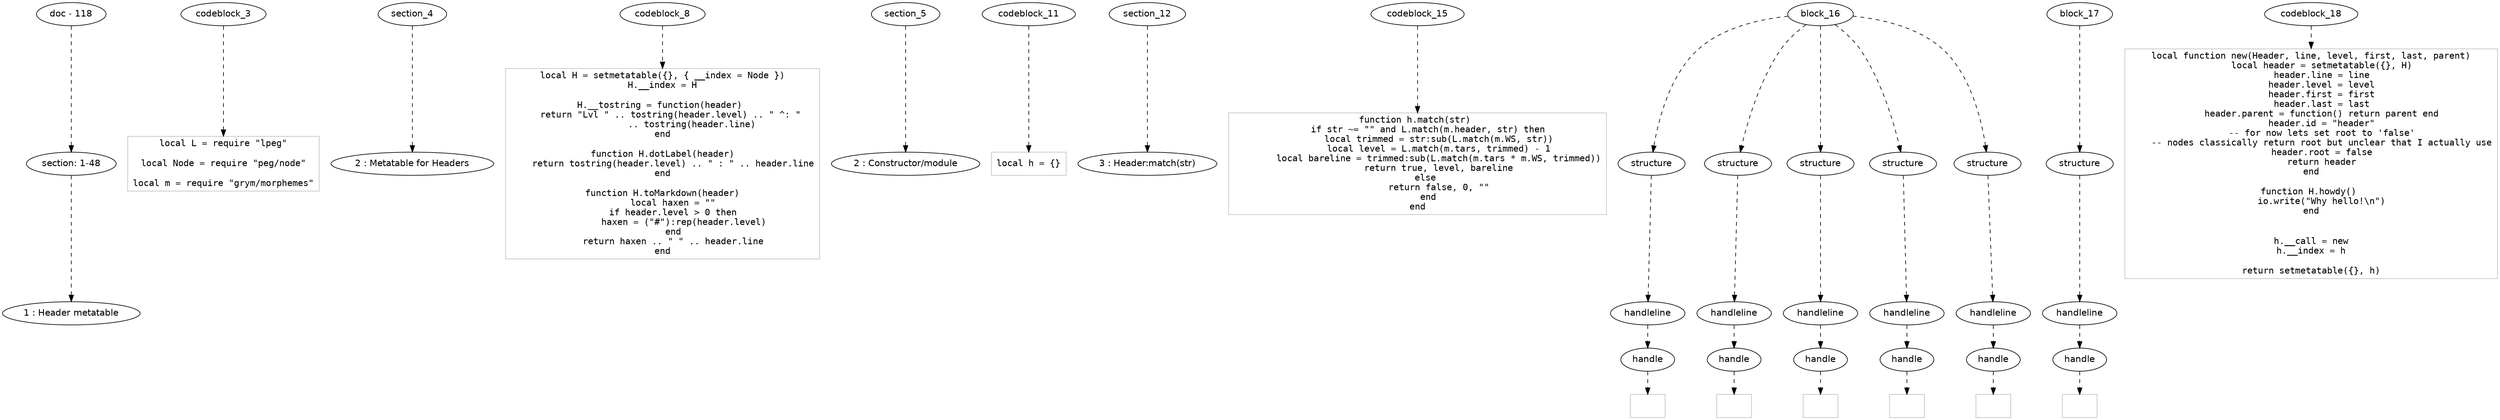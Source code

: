 digraph hierarchy {

node [fontname=Helvetica]
edge [style=dashed]

doc_0 [label="doc - 118"]


doc_0 -> { section_1}
{rank=same; section_1}

section_1 [label="section: 1-48"]


section_1 -> { header_2}
{rank=same; header_2}

header_2 [label="1 : Header metatable"]


codeblock_3 -> leaf_6
leaf_6  [color=Gray,shape=rectangle,fontname=Inconsolata,label="local L = require \"lpeg\"

local Node = require \"peg/node\"

local m = require \"grym/morphemes\""]
section_4 -> { header_7}
{rank=same; header_7}

header_7 [label="2 : Metatable for Headers"]


codeblock_8 -> leaf_9
leaf_9  [color=Gray,shape=rectangle,fontname=Inconsolata,label="local H = setmetatable({}, { __index = Node })
H.__index = H

H.__tostring = function(header) 
    return \"Lvl \" .. tostring(header.level) .. \" ^: \" 
           .. tostring(header.line)
end

function H.dotLabel(header)
    return tostring(header.level) .. \" : \" .. header.line
end

function H.toMarkdown(header)
    local haxen = \"\"
    if header.level > 0 then
        haxen = (\"#\"):rep(header.level)
    end
    return haxen .. \" \" .. header.line
end"]
section_5 -> { header_10}
{rank=same; header_10}

header_10 [label="2 : Constructor/module"]


codeblock_11 -> leaf_13
leaf_13  [color=Gray,shape=rectangle,fontname=Inconsolata,label="local h = {}"]
section_12 -> { header_14}
{rank=same; header_14}

header_14 [label="3 : Header:match(str)"]


codeblock_15 -> leaf_19
leaf_19  [color=Gray,shape=rectangle,fontname=Inconsolata,label="function h.match(str) 
    if str ~= \"\" and L.match(m.header, str) then
        local trimmed = str:sub(L.match(m.WS, str))
        local level = L.match(m.tars, trimmed) - 1
        local bareline = trimmed:sub(L.match(m.tars * m.WS, trimmed))
        return true, level, bareline
    else 
        return false, 0, \"\"
    end
end"]
block_16 -> { structure_20 structure_21 structure_22 structure_23 structure_24}
{rank=same; structure_20 structure_21 structure_22 structure_23 structure_24}

structure_20 [label="structure"]

structure_21 [label="structure"]

structure_22 [label="structure"]

structure_23 [label="structure"]

structure_24 [label="structure"]


structure_20 -> { handleline_25}
{rank=same; handleline_25}

handleline_25 [label="handleline"]


handleline_25 -> { handle_26}
{rank=same; handle_26}

handle_26 [label="handle"]


handle_26 -> leaf_27
leaf_27  [color=Gray,shape=rectangle,fontname=Inconsolata,label=""]
structure_21 -> { handleline_28}
{rank=same; handleline_28}

handleline_28 [label="handleline"]


handleline_28 -> { handle_29}
{rank=same; handle_29}

handle_29 [label="handle"]


handle_29 -> leaf_30
leaf_30  [color=Gray,shape=rectangle,fontname=Inconsolata,label=""]
structure_22 -> { handleline_31}
{rank=same; handleline_31}

handleline_31 [label="handleline"]


handleline_31 -> { handle_32}
{rank=same; handle_32}

handle_32 [label="handle"]


handle_32 -> leaf_33
leaf_33  [color=Gray,shape=rectangle,fontname=Inconsolata,label=""]
structure_23 -> { handleline_34}
{rank=same; handleline_34}

handleline_34 [label="handleline"]


handleline_34 -> { handle_35}
{rank=same; handle_35}

handle_35 [label="handle"]


handle_35 -> leaf_36
leaf_36  [color=Gray,shape=rectangle,fontname=Inconsolata,label=""]
structure_24 -> { handleline_37}
{rank=same; handleline_37}

handleline_37 [label="handleline"]


handleline_37 -> { handle_38}
{rank=same; handle_38}

handle_38 [label="handle"]


handle_38 -> leaf_39
leaf_39  [color=Gray,shape=rectangle,fontname=Inconsolata,label=""]
block_17 -> { structure_40}
{rank=same; structure_40}

structure_40 [label="structure"]


structure_40 -> { handleline_41}
{rank=same; handleline_41}

handleline_41 [label="handleline"]


handleline_41 -> { handle_42}
{rank=same; handle_42}

handle_42 [label="handle"]


handle_42 -> leaf_43
leaf_43  [color=Gray,shape=rectangle,fontname=Inconsolata,label=""]
codeblock_18 -> leaf_44
leaf_44  [color=Gray,shape=rectangle,fontname=Inconsolata,label="local function new(Header, line, level, first, last, parent)
    local header = setmetatable({}, H)
    header.line = line
    header.level = level
    header.first = first
    header.last = last
    header.parent = function() return parent end
    header.id = \"header\"
    -- for now lets set root to 'false'
    -- nodes classically return root but unclear that I actually use
    header.root = false
    return header
end

function H.howdy() 
    io.write(\"Why hello!\\n\")
end


h.__call = new
h.__index = h

return setmetatable({}, h)"]

}

